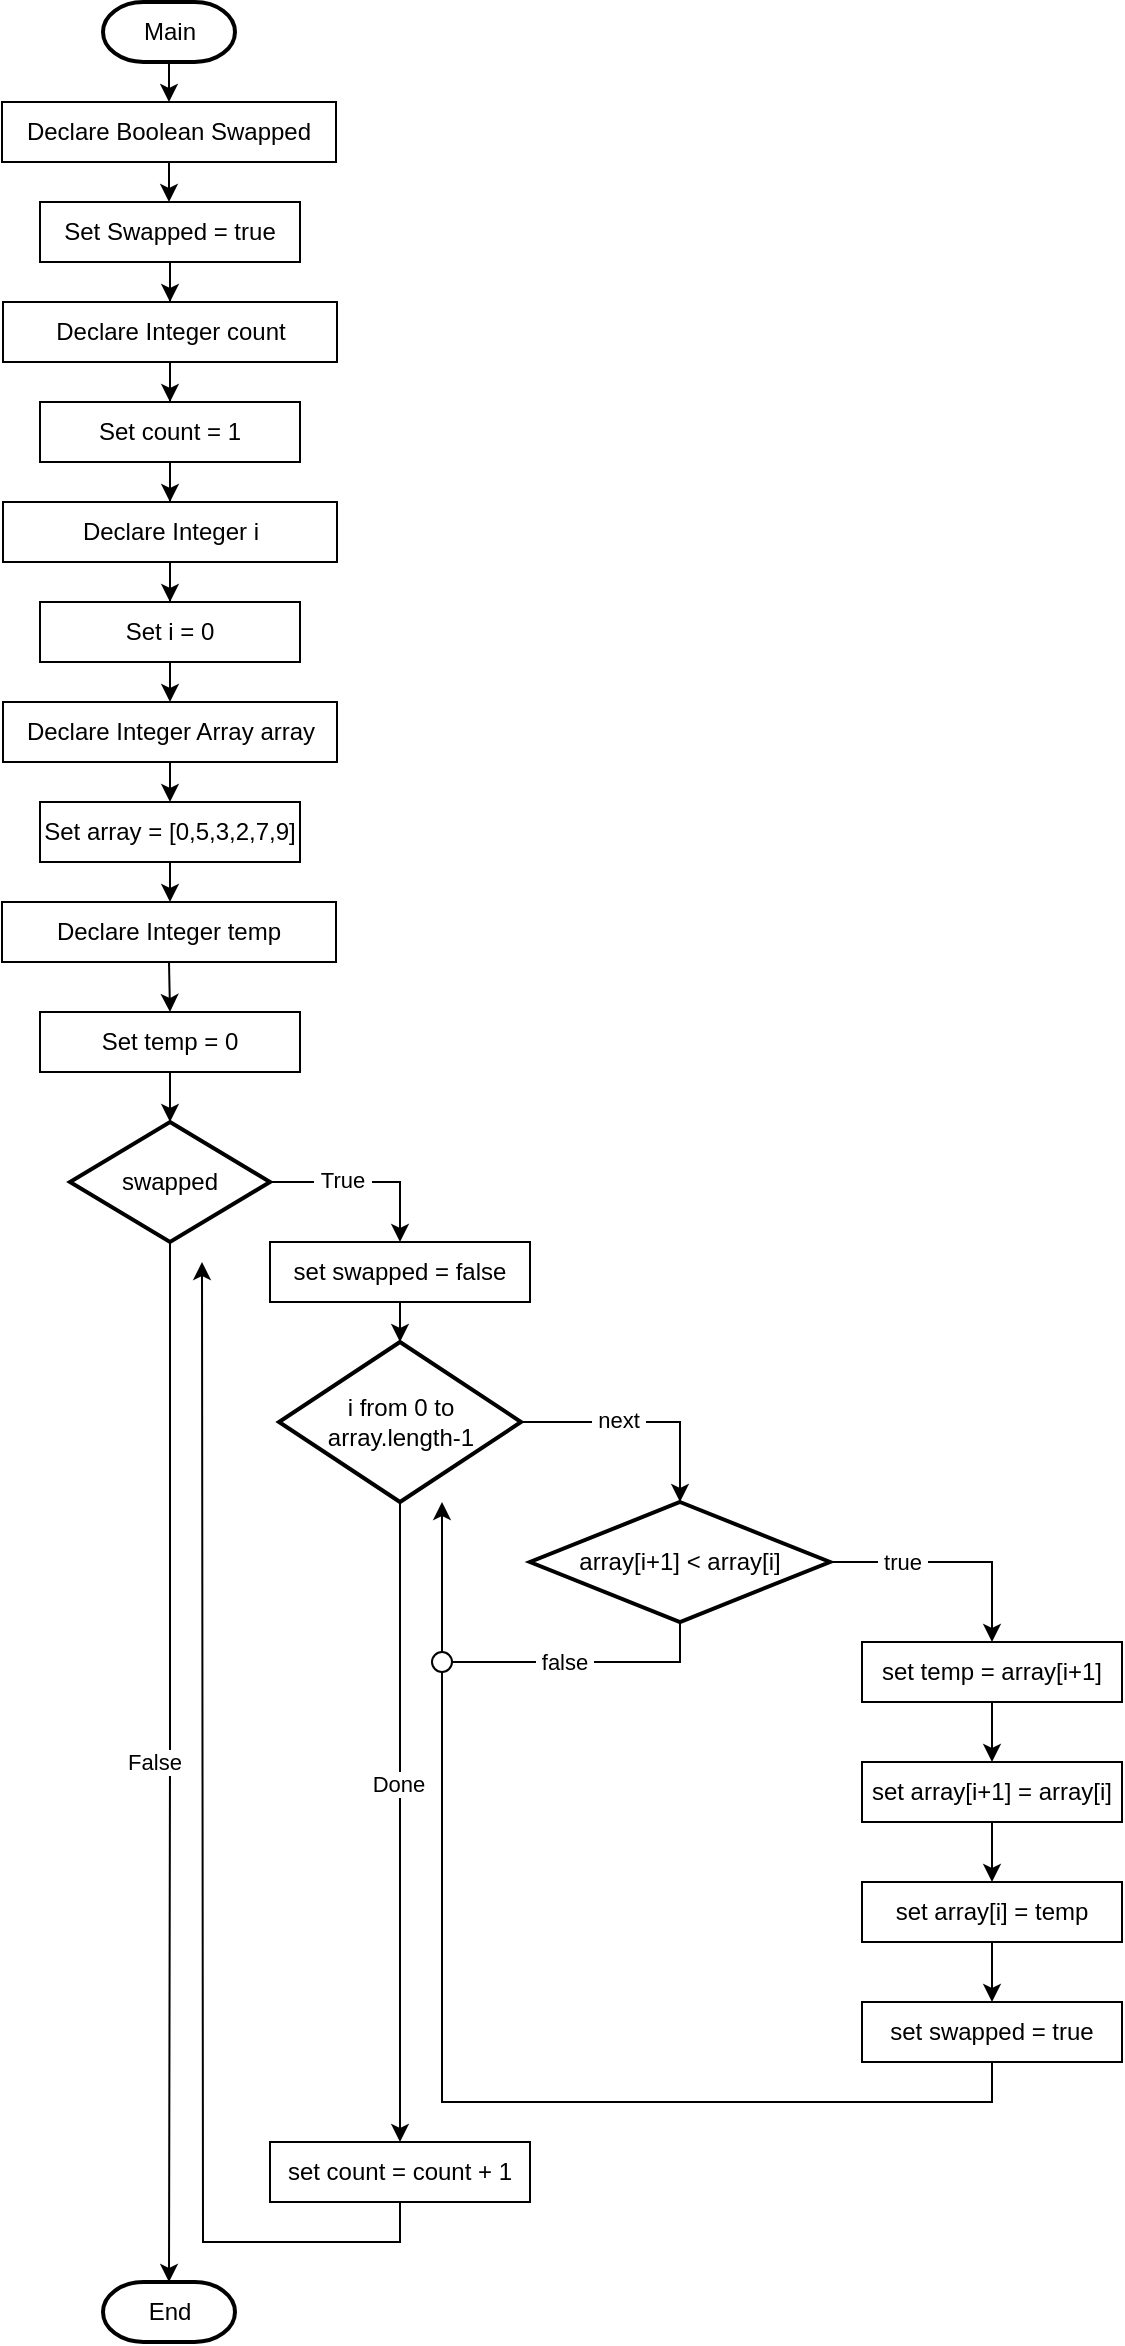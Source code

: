 <mxfile version="16.5.6" type="device" pages="2"><diagram id="C5RBs43oDa-KdzZeNtuy" name="Page-1"><mxGraphModel dx="716" dy="377" grid="1" gridSize="10" guides="1" tooltips="1" connect="1" arrows="1" fold="1" page="1" pageScale="1" pageWidth="1169" pageHeight="1654" math="0" shadow="0"><root><mxCell id="WIyWlLk6GJQsqaUBKTNV-0"/><mxCell id="WIyWlLk6GJQsqaUBKTNV-1" parent="WIyWlLk6GJQsqaUBKTNV-0"/><mxCell id="YByO2JAX8Q2tn40qFTJc-0" value="Main" style="strokeWidth=2;html=1;shape=mxgraph.flowchart.terminator;whiteSpace=wrap;" vertex="1" parent="WIyWlLk6GJQsqaUBKTNV-1"><mxGeometry x="355.5" y="242" width="66" height="30" as="geometry"/></mxCell><mxCell id="YByO2JAX8Q2tn40qFTJc-5" value="" style="edgeStyle=orthogonalEdgeStyle;rounded=0;orthogonalLoop=1;jettySize=auto;html=1;" edge="1" parent="WIyWlLk6GJQsqaUBKTNV-1" source="YByO2JAX8Q2tn40qFTJc-1" target="YByO2JAX8Q2tn40qFTJc-3"><mxGeometry relative="1" as="geometry"/></mxCell><mxCell id="YByO2JAX8Q2tn40qFTJc-1" value="Declare Boolean Swapped" style="rounded=0;whiteSpace=wrap;html=1;" vertex="1" parent="WIyWlLk6GJQsqaUBKTNV-1"><mxGeometry x="305" y="292" width="167" height="30" as="geometry"/></mxCell><mxCell id="YByO2JAX8Q2tn40qFTJc-2" value="" style="endArrow=classic;html=1;rounded=0;exitX=0.5;exitY=1;exitDx=0;exitDy=0;exitPerimeter=0;entryX=0.5;entryY=0;entryDx=0;entryDy=0;" edge="1" parent="WIyWlLk6GJQsqaUBKTNV-1" source="YByO2JAX8Q2tn40qFTJc-0" target="YByO2JAX8Q2tn40qFTJc-1"><mxGeometry width="50" height="50" relative="1" as="geometry"><mxPoint x="515.5" y="512" as="sourcePoint"/><mxPoint x="565.5" y="462" as="targetPoint"/></mxGeometry></mxCell><mxCell id="YByO2JAX8Q2tn40qFTJc-8" value="" style="edgeStyle=orthogonalEdgeStyle;rounded=0;orthogonalLoop=1;jettySize=auto;html=1;" edge="1" parent="WIyWlLk6GJQsqaUBKTNV-1" source="YByO2JAX8Q2tn40qFTJc-3" target="YByO2JAX8Q2tn40qFTJc-6"><mxGeometry relative="1" as="geometry"/></mxCell><mxCell id="YByO2JAX8Q2tn40qFTJc-3" value="Set Swapped = true" style="rounded=0;whiteSpace=wrap;html=1;" vertex="1" parent="WIyWlLk6GJQsqaUBKTNV-1"><mxGeometry x="324" y="342" width="130" height="30" as="geometry"/></mxCell><mxCell id="YByO2JAX8Q2tn40qFTJc-10" value="" style="edgeStyle=orthogonalEdgeStyle;rounded=0;orthogonalLoop=1;jettySize=auto;html=1;" edge="1" parent="WIyWlLk6GJQsqaUBKTNV-1" source="YByO2JAX8Q2tn40qFTJc-6" target="YByO2JAX8Q2tn40qFTJc-9"><mxGeometry relative="1" as="geometry"/></mxCell><mxCell id="YByO2JAX8Q2tn40qFTJc-6" value="Declare Integer count" style="rounded=0;whiteSpace=wrap;html=1;" vertex="1" parent="WIyWlLk6GJQsqaUBKTNV-1"><mxGeometry x="305.5" y="392" width="167" height="30" as="geometry"/></mxCell><mxCell id="YByO2JAX8Q2tn40qFTJc-17" style="edgeStyle=orthogonalEdgeStyle;rounded=0;orthogonalLoop=1;jettySize=auto;html=1;" edge="1" parent="WIyWlLk6GJQsqaUBKTNV-1" source="YByO2JAX8Q2tn40qFTJc-9" target="YByO2JAX8Q2tn40qFTJc-13"><mxGeometry relative="1" as="geometry"/></mxCell><mxCell id="YByO2JAX8Q2tn40qFTJc-9" value="Set count = 1" style="rounded=0;whiteSpace=wrap;html=1;" vertex="1" parent="WIyWlLk6GJQsqaUBKTNV-1"><mxGeometry x="324" y="442" width="130" height="30" as="geometry"/></mxCell><mxCell id="YByO2JAX8Q2tn40qFTJc-12" value="" style="edgeStyle=orthogonalEdgeStyle;rounded=0;orthogonalLoop=1;jettySize=auto;html=1;" edge="1" parent="WIyWlLk6GJQsqaUBKTNV-1" source="YByO2JAX8Q2tn40qFTJc-13" target="YByO2JAX8Q2tn40qFTJc-14"><mxGeometry relative="1" as="geometry"/></mxCell><mxCell id="YByO2JAX8Q2tn40qFTJc-13" value="Declare Integer i" style="rounded=0;whiteSpace=wrap;html=1;" vertex="1" parent="WIyWlLk6GJQsqaUBKTNV-1"><mxGeometry x="305.5" y="492" width="167" height="30" as="geometry"/></mxCell><mxCell id="YByO2JAX8Q2tn40qFTJc-19" style="edgeStyle=orthogonalEdgeStyle;rounded=0;orthogonalLoop=1;jettySize=auto;html=1;exitX=0.5;exitY=1;exitDx=0;exitDy=0;entryX=0.5;entryY=0;entryDx=0;entryDy=0;" edge="1" parent="WIyWlLk6GJQsqaUBKTNV-1" source="YByO2JAX8Q2tn40qFTJc-14" target="YByO2JAX8Q2tn40qFTJc-18"><mxGeometry relative="1" as="geometry"/></mxCell><mxCell id="YByO2JAX8Q2tn40qFTJc-14" value="Set i = 0" style="rounded=0;whiteSpace=wrap;html=1;" vertex="1" parent="WIyWlLk6GJQsqaUBKTNV-1"><mxGeometry x="324" y="542" width="130" height="30" as="geometry"/></mxCell><mxCell id="YByO2JAX8Q2tn40qFTJc-21" style="edgeStyle=orthogonalEdgeStyle;rounded=0;orthogonalLoop=1;jettySize=auto;html=1;exitX=0.5;exitY=1;exitDx=0;exitDy=0;entryX=0.5;entryY=0;entryDx=0;entryDy=0;" edge="1" parent="WIyWlLk6GJQsqaUBKTNV-1" source="YByO2JAX8Q2tn40qFTJc-18" target="YByO2JAX8Q2tn40qFTJc-20"><mxGeometry relative="1" as="geometry"/></mxCell><mxCell id="YByO2JAX8Q2tn40qFTJc-18" value="Declare Integer Array array" style="rounded=0;whiteSpace=wrap;html=1;" vertex="1" parent="WIyWlLk6GJQsqaUBKTNV-1"><mxGeometry x="305.5" y="592" width="167" height="30" as="geometry"/></mxCell><mxCell id="YByO2JAX8Q2tn40qFTJc-23" style="edgeStyle=orthogonalEdgeStyle;rounded=0;orthogonalLoop=1;jettySize=auto;html=1;exitX=0.5;exitY=1;exitDx=0;exitDy=0;" edge="1" parent="WIyWlLk6GJQsqaUBKTNV-1" source="YByO2JAX8Q2tn40qFTJc-20" target="YByO2JAX8Q2tn40qFTJc-22"><mxGeometry relative="1" as="geometry"/></mxCell><mxCell id="YByO2JAX8Q2tn40qFTJc-20" value="Set array = [0,5,3,2,7,9]" style="rounded=0;whiteSpace=wrap;html=1;" vertex="1" parent="WIyWlLk6GJQsqaUBKTNV-1"><mxGeometry x="324" y="642" width="130" height="30" as="geometry"/></mxCell><mxCell id="YByO2JAX8Q2tn40qFTJc-25" style="edgeStyle=orthogonalEdgeStyle;rounded=0;orthogonalLoop=1;jettySize=auto;html=1;exitX=0.5;exitY=1;exitDx=0;exitDy=0;entryX=0.5;entryY=0;entryDx=0;entryDy=0;" edge="1" parent="WIyWlLk6GJQsqaUBKTNV-1" source="YByO2JAX8Q2tn40qFTJc-22" target="YByO2JAX8Q2tn40qFTJc-24"><mxGeometry relative="1" as="geometry"/></mxCell><mxCell id="YByO2JAX8Q2tn40qFTJc-22" value="Declare Integer temp" style="rounded=0;whiteSpace=wrap;html=1;" vertex="1" parent="WIyWlLk6GJQsqaUBKTNV-1"><mxGeometry x="305" y="692" width="167" height="30" as="geometry"/></mxCell><mxCell id="YByO2JAX8Q2tn40qFTJc-27" style="edgeStyle=orthogonalEdgeStyle;rounded=0;orthogonalLoop=1;jettySize=auto;html=1;exitX=0.5;exitY=1;exitDx=0;exitDy=0;entryX=0.5;entryY=0;entryDx=0;entryDy=0;entryPerimeter=0;" edge="1" parent="WIyWlLk6GJQsqaUBKTNV-1" source="YByO2JAX8Q2tn40qFTJc-24" target="YByO2JAX8Q2tn40qFTJc-26"><mxGeometry relative="1" as="geometry"/></mxCell><mxCell id="YByO2JAX8Q2tn40qFTJc-24" value="Set temp = 0" style="rounded=0;whiteSpace=wrap;html=1;" vertex="1" parent="WIyWlLk6GJQsqaUBKTNV-1"><mxGeometry x="324" y="747" width="130" height="30" as="geometry"/></mxCell><mxCell id="YByO2JAX8Q2tn40qFTJc-30" style="edgeStyle=orthogonalEdgeStyle;rounded=0;orthogonalLoop=1;jettySize=auto;html=1;exitX=1;exitY=0.5;exitDx=0;exitDy=0;exitPerimeter=0;" edge="1" parent="WIyWlLk6GJQsqaUBKTNV-1" source="YByO2JAX8Q2tn40qFTJc-26" target="YByO2JAX8Q2tn40qFTJc-29"><mxGeometry relative="1" as="geometry"/></mxCell><mxCell id="YByO2JAX8Q2tn40qFTJc-31" value="&amp;nbsp;True&amp;nbsp;" style="edgeLabel;html=1;align=center;verticalAlign=middle;resizable=0;points=[];" vertex="1" connectable="0" parent="YByO2JAX8Q2tn40qFTJc-30"><mxGeometry x="-0.238" y="1" relative="1" as="geometry"><mxPoint as="offset"/></mxGeometry></mxCell><mxCell id="YByO2JAX8Q2tn40qFTJc-64" style="edgeStyle=orthogonalEdgeStyle;rounded=0;orthogonalLoop=1;jettySize=auto;html=1;exitX=0.5;exitY=1;exitDx=0;exitDy=0;exitPerimeter=0;entryX=0.5;entryY=0;entryDx=0;entryDy=0;entryPerimeter=0;endArrow=classic;endFill=1;" edge="1" parent="WIyWlLk6GJQsqaUBKTNV-1" source="YByO2JAX8Q2tn40qFTJc-26" target="YByO2JAX8Q2tn40qFTJc-63"><mxGeometry relative="1" as="geometry"/></mxCell><mxCell id="YByO2JAX8Q2tn40qFTJc-65" value="False" style="edgeLabel;html=1;align=center;verticalAlign=middle;resizable=0;points=[];" vertex="1" connectable="0" parent="YByO2JAX8Q2tn40qFTJc-64"><mxGeometry x="-0.052" relative="1" as="geometry"><mxPoint x="-8" y="13" as="offset"/></mxGeometry></mxCell><mxCell id="YByO2JAX8Q2tn40qFTJc-26" value="swapped" style="strokeWidth=2;html=1;shape=mxgraph.flowchart.decision;whiteSpace=wrap;" vertex="1" parent="WIyWlLk6GJQsqaUBKTNV-1"><mxGeometry x="339" y="802" width="100" height="60" as="geometry"/></mxCell><mxCell id="YByO2JAX8Q2tn40qFTJc-35" style="edgeStyle=orthogonalEdgeStyle;rounded=0;orthogonalLoop=1;jettySize=auto;html=1;exitX=0.5;exitY=1;exitDx=0;exitDy=0;entryX=0.5;entryY=0;entryDx=0;entryDy=0;entryPerimeter=0;" edge="1" parent="WIyWlLk6GJQsqaUBKTNV-1" source="YByO2JAX8Q2tn40qFTJc-29" target="YByO2JAX8Q2tn40qFTJc-34"><mxGeometry relative="1" as="geometry"/></mxCell><mxCell id="YByO2JAX8Q2tn40qFTJc-29" value="set swapped = false" style="rounded=0;whiteSpace=wrap;html=1;" vertex="1" parent="WIyWlLk6GJQsqaUBKTNV-1"><mxGeometry x="439" y="862" width="130" height="30" as="geometry"/></mxCell><mxCell id="YByO2JAX8Q2tn40qFTJc-37" style="edgeStyle=orthogonalEdgeStyle;rounded=0;orthogonalLoop=1;jettySize=auto;html=1;exitX=1;exitY=0.5;exitDx=0;exitDy=0;exitPerimeter=0;entryX=0.5;entryY=0;entryDx=0;entryDy=0;entryPerimeter=0;" edge="1" parent="WIyWlLk6GJQsqaUBKTNV-1" source="YByO2JAX8Q2tn40qFTJc-34" target="YByO2JAX8Q2tn40qFTJc-36"><mxGeometry relative="1" as="geometry"/></mxCell><mxCell id="YByO2JAX8Q2tn40qFTJc-40" value="&amp;nbsp;next&amp;nbsp;" style="edgeLabel;html=1;align=center;verticalAlign=middle;resizable=0;points=[];" vertex="1" connectable="0" parent="YByO2JAX8Q2tn40qFTJc-37"><mxGeometry x="-0.2" y="1" relative="1" as="geometry"><mxPoint as="offset"/></mxGeometry></mxCell><mxCell id="YByO2JAX8Q2tn40qFTJc-60" style="edgeStyle=orthogonalEdgeStyle;rounded=0;orthogonalLoop=1;jettySize=auto;html=1;exitX=0.5;exitY=1;exitDx=0;exitDy=0;exitPerimeter=0;entryX=0.5;entryY=0;entryDx=0;entryDy=0;endArrow=classic;endFill=1;" edge="1" parent="WIyWlLk6GJQsqaUBKTNV-1" source="YByO2JAX8Q2tn40qFTJc-34" target="YByO2JAX8Q2tn40qFTJc-58"><mxGeometry relative="1" as="geometry"/></mxCell><mxCell id="YByO2JAX8Q2tn40qFTJc-62" value="&amp;nbsp;Done&amp;nbsp;" style="edgeLabel;html=1;align=center;verticalAlign=middle;resizable=0;points=[];" vertex="1" connectable="0" parent="YByO2JAX8Q2tn40qFTJc-60"><mxGeometry x="-0.118" y="-1" relative="1" as="geometry"><mxPoint as="offset"/></mxGeometry></mxCell><mxCell id="YByO2JAX8Q2tn40qFTJc-34" value="i from 0 to array.length-1" style="strokeWidth=2;html=1;shape=mxgraph.flowchart.decision;whiteSpace=wrap;" vertex="1" parent="WIyWlLk6GJQsqaUBKTNV-1"><mxGeometry x="443.5" y="912" width="121" height="80" as="geometry"/></mxCell><mxCell id="YByO2JAX8Q2tn40qFTJc-42" style="edgeStyle=orthogonalEdgeStyle;rounded=0;orthogonalLoop=1;jettySize=auto;html=1;exitX=0.5;exitY=1;exitDx=0;exitDy=0;exitPerimeter=0;" edge="1" parent="WIyWlLk6GJQsqaUBKTNV-1" source="YByO2JAX8Q2tn40qFTJc-36"><mxGeometry relative="1" as="geometry"><mxPoint x="525" y="992" as="targetPoint"/><Array as="points"><mxPoint x="644" y="1072"/><mxPoint x="525" y="1072"/><mxPoint x="525" y="1002"/></Array></mxGeometry></mxCell><mxCell id="YByO2JAX8Q2tn40qFTJc-53" value="&amp;nbsp;false&amp;nbsp;" style="edgeLabel;html=1;align=center;verticalAlign=middle;resizable=0;points=[];" vertex="1" connectable="0" parent="YByO2JAX8Q2tn40qFTJc-42"><mxGeometry x="-0.409" relative="1" as="geometry"><mxPoint x="-14" as="offset"/></mxGeometry></mxCell><mxCell id="YByO2JAX8Q2tn40qFTJc-44" style="edgeStyle=orthogonalEdgeStyle;rounded=0;orthogonalLoop=1;jettySize=auto;html=1;exitX=1;exitY=0.5;exitDx=0;exitDy=0;exitPerimeter=0;entryX=0.5;entryY=0;entryDx=0;entryDy=0;" edge="1" parent="WIyWlLk6GJQsqaUBKTNV-1" source="YByO2JAX8Q2tn40qFTJc-36" target="YByO2JAX8Q2tn40qFTJc-43"><mxGeometry relative="1" as="geometry"/></mxCell><mxCell id="YByO2JAX8Q2tn40qFTJc-45" value="&amp;nbsp;true&amp;nbsp;" style="edgeLabel;html=1;align=center;verticalAlign=middle;resizable=0;points=[];" vertex="1" connectable="0" parent="YByO2JAX8Q2tn40qFTJc-44"><mxGeometry x="-0.031" y="3" relative="1" as="geometry"><mxPoint x="-23" y="3" as="offset"/></mxGeometry></mxCell><mxCell id="YByO2JAX8Q2tn40qFTJc-36" value="array[i+1] &amp;lt; array[i]" style="strokeWidth=2;html=1;shape=mxgraph.flowchart.decision;whiteSpace=wrap;" vertex="1" parent="WIyWlLk6GJQsqaUBKTNV-1"><mxGeometry x="569" y="992" width="150" height="60" as="geometry"/></mxCell><mxCell id="YByO2JAX8Q2tn40qFTJc-48" style="edgeStyle=orthogonalEdgeStyle;rounded=0;orthogonalLoop=1;jettySize=auto;html=1;exitX=0.5;exitY=1;exitDx=0;exitDy=0;entryX=0.5;entryY=0;entryDx=0;entryDy=0;" edge="1" parent="WIyWlLk6GJQsqaUBKTNV-1" source="YByO2JAX8Q2tn40qFTJc-43" target="YByO2JAX8Q2tn40qFTJc-47"><mxGeometry relative="1" as="geometry"/></mxCell><mxCell id="YByO2JAX8Q2tn40qFTJc-43" value="set temp = array[i+1]" style="rounded=0;whiteSpace=wrap;html=1;" vertex="1" parent="WIyWlLk6GJQsqaUBKTNV-1"><mxGeometry x="735" y="1062" width="130" height="30" as="geometry"/></mxCell><mxCell id="YByO2JAX8Q2tn40qFTJc-50" style="edgeStyle=orthogonalEdgeStyle;rounded=0;orthogonalLoop=1;jettySize=auto;html=1;exitX=0.5;exitY=1;exitDx=0;exitDy=0;entryX=0.5;entryY=0;entryDx=0;entryDy=0;" edge="1" parent="WIyWlLk6GJQsqaUBKTNV-1" source="YByO2JAX8Q2tn40qFTJc-47" target="YByO2JAX8Q2tn40qFTJc-49"><mxGeometry relative="1" as="geometry"/></mxCell><mxCell id="YByO2JAX8Q2tn40qFTJc-47" value="set array[i+1] = array[i]" style="rounded=0;whiteSpace=wrap;html=1;" vertex="1" parent="WIyWlLk6GJQsqaUBKTNV-1"><mxGeometry x="735" y="1122" width="130" height="30" as="geometry"/></mxCell><mxCell id="YByO2JAX8Q2tn40qFTJc-52" style="edgeStyle=orthogonalEdgeStyle;rounded=0;orthogonalLoop=1;jettySize=auto;html=1;exitX=0.5;exitY=1;exitDx=0;exitDy=0;entryX=0.5;entryY=0;entryDx=0;entryDy=0;" edge="1" parent="WIyWlLk6GJQsqaUBKTNV-1" source="YByO2JAX8Q2tn40qFTJc-49" target="YByO2JAX8Q2tn40qFTJc-51"><mxGeometry relative="1" as="geometry"/></mxCell><mxCell id="YByO2JAX8Q2tn40qFTJc-49" value="set array[i] = temp" style="rounded=0;whiteSpace=wrap;html=1;" vertex="1" parent="WIyWlLk6GJQsqaUBKTNV-1"><mxGeometry x="735" y="1182" width="130" height="30" as="geometry"/></mxCell><mxCell id="YByO2JAX8Q2tn40qFTJc-54" style="edgeStyle=orthogonalEdgeStyle;rounded=0;orthogonalLoop=1;jettySize=auto;html=1;exitX=0.5;exitY=1;exitDx=0;exitDy=0;endArrow=none;endFill=0;startArrow=none;" edge="1" parent="WIyWlLk6GJQsqaUBKTNV-1" source="YByO2JAX8Q2tn40qFTJc-55"><mxGeometry relative="1" as="geometry"><mxPoint x="525" y="1072.0" as="targetPoint"/></mxGeometry></mxCell><mxCell id="YByO2JAX8Q2tn40qFTJc-51" value="set swapped = true" style="rounded=0;whiteSpace=wrap;html=1;" vertex="1" parent="WIyWlLk6GJQsqaUBKTNV-1"><mxGeometry x="735" y="1242" width="130" height="30" as="geometry"/></mxCell><mxCell id="YByO2JAX8Q2tn40qFTJc-55" value="" style="ellipse;whiteSpace=wrap;html=1;aspect=fixed;" vertex="1" parent="WIyWlLk6GJQsqaUBKTNV-1"><mxGeometry x="520" y="1067" width="10" height="10" as="geometry"/></mxCell><mxCell id="YByO2JAX8Q2tn40qFTJc-56" value="" style="edgeStyle=orthogonalEdgeStyle;rounded=0;orthogonalLoop=1;jettySize=auto;html=1;exitX=0.5;exitY=1;exitDx=0;exitDy=0;endArrow=none;endFill=0;" edge="1" parent="WIyWlLk6GJQsqaUBKTNV-1" source="YByO2JAX8Q2tn40qFTJc-51" target="YByO2JAX8Q2tn40qFTJc-55"><mxGeometry relative="1" as="geometry"><mxPoint x="525" y="1072.0" as="targetPoint"/><mxPoint x="800" y="1272.0" as="sourcePoint"/></mxGeometry></mxCell><mxCell id="YByO2JAX8Q2tn40qFTJc-61" style="edgeStyle=orthogonalEdgeStyle;rounded=0;orthogonalLoop=1;jettySize=auto;html=1;exitX=0.5;exitY=1;exitDx=0;exitDy=0;endArrow=classic;endFill=1;" edge="1" parent="WIyWlLk6GJQsqaUBKTNV-1" source="YByO2JAX8Q2tn40qFTJc-58"><mxGeometry relative="1" as="geometry"><mxPoint x="405" y="872.0" as="targetPoint"/></mxGeometry></mxCell><mxCell id="YByO2JAX8Q2tn40qFTJc-58" value="set count = count + 1" style="rounded=0;whiteSpace=wrap;html=1;" vertex="1" parent="WIyWlLk6GJQsqaUBKTNV-1"><mxGeometry x="439" y="1312" width="130" height="30" as="geometry"/></mxCell><mxCell id="YByO2JAX8Q2tn40qFTJc-63" value="End" style="strokeWidth=2;html=1;shape=mxgraph.flowchart.terminator;whiteSpace=wrap;" vertex="1" parent="WIyWlLk6GJQsqaUBKTNV-1"><mxGeometry x="355.5" y="1382" width="66" height="30" as="geometry"/></mxCell></root></mxGraphModel></diagram><diagram id="ZAGfC4TRMMDrx2ZRhMV0" name="Page-2"><mxGraphModel dx="4152" dy="2188" grid="1" gridSize="10" guides="1" tooltips="1" connect="1" arrows="1" fold="1" page="1" pageScale="1" pageWidth="1169" pageHeight="1654" math="0" shadow="0"><root><mxCell id="mWwvnM3JTgMxH3if_-Ta-0"/><mxCell id="mWwvnM3JTgMxH3if_-Ta-1" parent="mWwvnM3JTgMxH3if_-Ta-0"/><mxCell id="2gdiCgqmHgJ3moUWSol5-0" value="Main" style="strokeWidth=2;html=1;shape=mxgraph.flowchart.terminator;whiteSpace=wrap;" vertex="1" parent="mWwvnM3JTgMxH3if_-Ta-1"><mxGeometry x="392.5" y="198" width="66" height="30" as="geometry"/></mxCell><mxCell id="2gdiCgqmHgJ3moUWSol5-1" value="" style="edgeStyle=orthogonalEdgeStyle;rounded=0;orthogonalLoop=1;jettySize=auto;html=1;" edge="1" parent="mWwvnM3JTgMxH3if_-Ta-1" source="2gdiCgqmHgJ3moUWSol5-2" target="2gdiCgqmHgJ3moUWSol5-5"><mxGeometry relative="1" as="geometry"/></mxCell><mxCell id="2gdiCgqmHgJ3moUWSol5-2" value="Declare Integer i" style="rounded=0;whiteSpace=wrap;html=1;" vertex="1" parent="mWwvnM3JTgMxH3if_-Ta-1"><mxGeometry x="368.5" y="248" width="115" height="30" as="geometry"/></mxCell><mxCell id="2gdiCgqmHgJ3moUWSol5-3" value="" style="endArrow=classic;html=1;rounded=0;exitX=0.5;exitY=1;exitDx=0;exitDy=0;exitPerimeter=0;entryX=0.5;entryY=0;entryDx=0;entryDy=0;" edge="1" parent="mWwvnM3JTgMxH3if_-Ta-1" source="2gdiCgqmHgJ3moUWSol5-0" target="2gdiCgqmHgJ3moUWSol5-2"><mxGeometry width="50" height="50" relative="1" as="geometry"><mxPoint x="552.5" y="468" as="sourcePoint"/><mxPoint x="602.5" y="418" as="targetPoint"/></mxGeometry></mxCell><mxCell id="2gdiCgqmHgJ3moUWSol5-4" value="" style="edgeStyle=orthogonalEdgeStyle;rounded=0;orthogonalLoop=1;jettySize=auto;html=1;" edge="1" parent="mWwvnM3JTgMxH3if_-Ta-1" source="2gdiCgqmHgJ3moUWSol5-5" target="2gdiCgqmHgJ3moUWSol5-7"><mxGeometry relative="1" as="geometry"/></mxCell><mxCell id="2gdiCgqmHgJ3moUWSol5-5" value="Set i =0" style="rounded=0;whiteSpace=wrap;html=1;" vertex="1" parent="mWwvnM3JTgMxH3if_-Ta-1"><mxGeometry x="393" y="298" width="66" height="30" as="geometry"/></mxCell><mxCell id="2gdiCgqmHgJ3moUWSol5-6" value="" style="edgeStyle=orthogonalEdgeStyle;rounded=0;orthogonalLoop=1;jettySize=auto;html=1;" edge="1" parent="mWwvnM3JTgMxH3if_-Ta-1" source="2gdiCgqmHgJ3moUWSol5-7" target="2gdiCgqmHgJ3moUWSol5-9"><mxGeometry relative="1" as="geometry"/></mxCell><mxCell id="2gdiCgqmHgJ3moUWSol5-7" value="Declare Integer j" style="rounded=0;whiteSpace=wrap;html=1;" vertex="1" parent="mWwvnM3JTgMxH3if_-Ta-1"><mxGeometry x="368.25" y="348" width="114.5" height="30" as="geometry"/></mxCell><mxCell id="2gdiCgqmHgJ3moUWSol5-8" style="edgeStyle=orthogonalEdgeStyle;rounded=0;orthogonalLoop=1;jettySize=auto;html=1;" edge="1" parent="mWwvnM3JTgMxH3if_-Ta-1" source="2gdiCgqmHgJ3moUWSol5-9" target="2gdiCgqmHgJ3moUWSol5-11"><mxGeometry relative="1" as="geometry"/></mxCell><mxCell id="2gdiCgqmHgJ3moUWSol5-9" value="Set j = 0" style="rounded=0;whiteSpace=wrap;html=1;" vertex="1" parent="mWwvnM3JTgMxH3if_-Ta-1"><mxGeometry x="393" y="398" width="66" height="30" as="geometry"/></mxCell><mxCell id="2gdiCgqmHgJ3moUWSol5-10" value="" style="edgeStyle=orthogonalEdgeStyle;rounded=0;orthogonalLoop=1;jettySize=auto;html=1;" edge="1" parent="mWwvnM3JTgMxH3if_-Ta-1" source="2gdiCgqmHgJ3moUWSol5-11" target="2gdiCgqmHgJ3moUWSol5-13"><mxGeometry relative="1" as="geometry"/></mxCell><mxCell id="2gdiCgqmHgJ3moUWSol5-11" value="Declare Integer min" style="rounded=0;whiteSpace=wrap;html=1;" vertex="1" parent="mWwvnM3JTgMxH3if_-Ta-1"><mxGeometry x="363.25" y="448" width="124.5" height="30" as="geometry"/></mxCell><mxCell id="2gdiCgqmHgJ3moUWSol5-12" style="edgeStyle=orthogonalEdgeStyle;rounded=0;orthogonalLoop=1;jettySize=auto;html=1;exitX=0.5;exitY=1;exitDx=0;exitDy=0;entryX=0.5;entryY=0;entryDx=0;entryDy=0;" edge="1" parent="mWwvnM3JTgMxH3if_-Ta-1" source="2gdiCgqmHgJ3moUWSol5-13" target="2gdiCgqmHgJ3moUWSol5-15"><mxGeometry relative="1" as="geometry"/></mxCell><mxCell id="2gdiCgqmHgJ3moUWSol5-13" value="Set min = 0" style="rounded=0;whiteSpace=wrap;html=1;" vertex="1" parent="mWwvnM3JTgMxH3if_-Ta-1"><mxGeometry x="361" y="498" width="130" height="30" as="geometry"/></mxCell><mxCell id="2gdiCgqmHgJ3moUWSol5-14" style="edgeStyle=orthogonalEdgeStyle;rounded=0;orthogonalLoop=1;jettySize=auto;html=1;exitX=0.5;exitY=1;exitDx=0;exitDy=0;entryX=0.5;entryY=0;entryDx=0;entryDy=0;" edge="1" parent="mWwvnM3JTgMxH3if_-Ta-1" source="2gdiCgqmHgJ3moUWSol5-15" target="2gdiCgqmHgJ3moUWSol5-17"><mxGeometry relative="1" as="geometry"/></mxCell><mxCell id="2gdiCgqmHgJ3moUWSol5-15" value="Declare Integer Array array" style="rounded=0;whiteSpace=wrap;html=1;" vertex="1" parent="mWwvnM3JTgMxH3if_-Ta-1"><mxGeometry x="342.5" y="548" width="167" height="30" as="geometry"/></mxCell><mxCell id="2gdiCgqmHgJ3moUWSol5-16" style="edgeStyle=orthogonalEdgeStyle;rounded=0;orthogonalLoop=1;jettySize=auto;html=1;exitX=0.5;exitY=1;exitDx=0;exitDy=0;" edge="1" parent="mWwvnM3JTgMxH3if_-Ta-1" source="2gdiCgqmHgJ3moUWSol5-17" target="2gdiCgqmHgJ3moUWSol5-19"><mxGeometry relative="1" as="geometry"/></mxCell><mxCell id="2gdiCgqmHgJ3moUWSol5-17" value="Set array = [0,5,3,2,7,9]" style="rounded=0;whiteSpace=wrap;html=1;" vertex="1" parent="mWwvnM3JTgMxH3if_-Ta-1"><mxGeometry x="361" y="598" width="130" height="30" as="geometry"/></mxCell><mxCell id="2gdiCgqmHgJ3moUWSol5-18" style="edgeStyle=orthogonalEdgeStyle;rounded=0;orthogonalLoop=1;jettySize=auto;html=1;exitX=0.5;exitY=1;exitDx=0;exitDy=0;entryX=0.5;entryY=0;entryDx=0;entryDy=0;" edge="1" parent="mWwvnM3JTgMxH3if_-Ta-1" source="2gdiCgqmHgJ3moUWSol5-19" target="2gdiCgqmHgJ3moUWSol5-20"><mxGeometry relative="1" as="geometry"/></mxCell><mxCell id="2gdiCgqmHgJ3moUWSol5-19" value="Declare Integer temp" style="rounded=0;whiteSpace=wrap;html=1;" vertex="1" parent="mWwvnM3JTgMxH3if_-Ta-1"><mxGeometry x="342" y="648" width="167" height="30" as="geometry"/></mxCell><mxCell id="NBpZTbqUFynsMqBwg81L-2" style="edgeStyle=orthogonalEdgeStyle;rounded=0;orthogonalLoop=1;jettySize=auto;html=1;exitX=0.5;exitY=1;exitDx=0;exitDy=0;entryX=0.5;entryY=0;entryDx=0;entryDy=0;entryPerimeter=0;endArrow=classic;endFill=1;" edge="1" parent="mWwvnM3JTgMxH3if_-Ta-1" source="2gdiCgqmHgJ3moUWSol5-20" target="NBpZTbqUFynsMqBwg81L-0"><mxGeometry relative="1" as="geometry"/></mxCell><mxCell id="2gdiCgqmHgJ3moUWSol5-20" value="Set temp = 0" style="rounded=0;whiteSpace=wrap;html=1;" vertex="1" parent="mWwvnM3JTgMxH3if_-Ta-1"><mxGeometry x="361" y="703" width="130" height="30" as="geometry"/></mxCell><mxCell id="NBpZTbqUFynsMqBwg81L-4" style="edgeStyle=orthogonalEdgeStyle;rounded=0;orthogonalLoop=1;jettySize=auto;html=1;exitX=1;exitY=0.5;exitDx=0;exitDy=0;exitPerimeter=0;endArrow=classic;endFill=1;" edge="1" parent="mWwvnM3JTgMxH3if_-Ta-1" source="NBpZTbqUFynsMqBwg81L-0" target="NBpZTbqUFynsMqBwg81L-3"><mxGeometry relative="1" as="geometry"/></mxCell><mxCell id="NBpZTbqUFynsMqBwg81L-6" value="&amp;nbsp;next&amp;nbsp;" style="edgeLabel;html=1;align=center;verticalAlign=middle;resizable=0;points=[];" vertex="1" connectable="0" parent="NBpZTbqUFynsMqBwg81L-4"><mxGeometry x="-0.617" relative="1" as="geometry"><mxPoint x="16" as="offset"/></mxGeometry></mxCell><mxCell id="bJfUUE0Yn-YqMqe9Z6tk-1" style="edgeStyle=orthogonalEdgeStyle;rounded=0;orthogonalLoop=1;jettySize=auto;html=1;exitX=0.5;exitY=1;exitDx=0;exitDy=0;exitPerimeter=0;entryX=0.5;entryY=0;entryDx=0;entryDy=0;entryPerimeter=0;endArrow=classic;endFill=1;" edge="1" parent="mWwvnM3JTgMxH3if_-Ta-1" source="NBpZTbqUFynsMqBwg81L-0" target="bJfUUE0Yn-YqMqe9Z6tk-0"><mxGeometry relative="1" as="geometry"/></mxCell><mxCell id="NBpZTbqUFynsMqBwg81L-0" value="i from 0 to array.length-2" style="strokeWidth=2;html=1;shape=mxgraph.flowchart.decision;whiteSpace=wrap;" vertex="1" parent="mWwvnM3JTgMxH3if_-Ta-1"><mxGeometry x="365.5" y="756" width="121" height="80" as="geometry"/></mxCell><mxCell id="MmlMSDWWbWL6MMTBTiJX-1" style="edgeStyle=orthogonalEdgeStyle;rounded=0;orthogonalLoop=1;jettySize=auto;html=1;exitX=0.5;exitY=1;exitDx=0;exitDy=0;entryX=0.5;entryY=0;entryDx=0;entryDy=0;entryPerimeter=0;endArrow=classic;endFill=1;" edge="1" parent="mWwvnM3JTgMxH3if_-Ta-1" source="NBpZTbqUFynsMqBwg81L-3" target="MmlMSDWWbWL6MMTBTiJX-0"><mxGeometry relative="1" as="geometry"/></mxCell><mxCell id="NBpZTbqUFynsMqBwg81L-3" value="Set min = i" style="rounded=0;whiteSpace=wrap;html=1;" vertex="1" parent="mWwvnM3JTgMxH3if_-Ta-1"><mxGeometry x="527" y="846" width="80" height="30" as="geometry"/></mxCell><mxCell id="nJPaQ4Azh_Abe6lptT4V-1" style="edgeStyle=orthogonalEdgeStyle;rounded=0;orthogonalLoop=1;jettySize=auto;html=1;exitX=1;exitY=0.5;exitDx=0;exitDy=0;exitPerimeter=0;entryX=0.5;entryY=0;entryDx=0;entryDy=0;entryPerimeter=0;endArrow=classic;endFill=1;" edge="1" parent="mWwvnM3JTgMxH3if_-Ta-1" source="MmlMSDWWbWL6MMTBTiJX-0" target="nJPaQ4Azh_Abe6lptT4V-0"><mxGeometry relative="1" as="geometry"/></mxCell><mxCell id="nJPaQ4Azh_Abe6lptT4V-2" value="&amp;nbsp;next&amp;nbsp;" style="edgeLabel;html=1;align=center;verticalAlign=middle;resizable=0;points=[];" vertex="1" connectable="0" parent="nJPaQ4Azh_Abe6lptT4V-1"><mxGeometry x="-0.702" y="-1" relative="1" as="geometry"><mxPoint x="15" y="-1" as="offset"/></mxGeometry></mxCell><mxCell id="VGHBKFDiwmnKhWgFdk08-4" style="edgeStyle=orthogonalEdgeStyle;rounded=0;orthogonalLoop=1;jettySize=auto;html=1;exitX=0.5;exitY=1;exitDx=0;exitDy=0;exitPerimeter=0;endArrow=classic;endFill=1;" edge="1" parent="mWwvnM3JTgMxH3if_-Ta-1" source="MmlMSDWWbWL6MMTBTiJX-0"><mxGeometry relative="1" as="geometry"><mxPoint x="567.048" y="1156" as="targetPoint"/></mxGeometry></mxCell><mxCell id="MmlMSDWWbWL6MMTBTiJX-0" value="j from i to array.length-1" style="strokeWidth=2;html=1;shape=mxgraph.flowchart.decision;whiteSpace=wrap;" vertex="1" parent="mWwvnM3JTgMxH3if_-Ta-1"><mxGeometry x="506.5" y="906" width="121" height="80" as="geometry"/></mxCell><mxCell id="nJPaQ4Azh_Abe6lptT4V-4" style="edgeStyle=orthogonalEdgeStyle;rounded=0;orthogonalLoop=1;jettySize=auto;html=1;exitX=1;exitY=0.5;exitDx=0;exitDy=0;exitPerimeter=0;entryX=0.5;entryY=0;entryDx=0;entryDy=0;endArrow=classic;endFill=1;" edge="1" parent="mWwvnM3JTgMxH3if_-Ta-1" source="nJPaQ4Azh_Abe6lptT4V-0" target="nJPaQ4Azh_Abe6lptT4V-3"><mxGeometry relative="1" as="geometry"/></mxCell><mxCell id="nJPaQ4Azh_Abe6lptT4V-5" value="true" style="edgeLabel;html=1;align=center;verticalAlign=middle;resizable=0;points=[];" vertex="1" connectable="0" parent="nJPaQ4Azh_Abe6lptT4V-4"><mxGeometry x="0.069" y="-2" relative="1" as="geometry"><mxPoint x="2" y="15" as="offset"/></mxGeometry></mxCell><mxCell id="nJPaQ4Azh_Abe6lptT4V-6" style="edgeStyle=orthogonalEdgeStyle;rounded=0;orthogonalLoop=1;jettySize=auto;html=1;exitX=0.5;exitY=1;exitDx=0;exitDy=0;exitPerimeter=0;endArrow=classic;endFill=1;" edge="1" parent="mWwvnM3JTgMxH3if_-Ta-1" source="nJPaQ4Azh_Abe6lptT4V-0"><mxGeometry relative="1" as="geometry"><mxPoint x="607" y="1086" as="targetPoint"/><Array as="points"><mxPoint x="690" y="1086"/></Array></mxGeometry></mxCell><mxCell id="VGHBKFDiwmnKhWgFdk08-1" value="&amp;nbsp;false&amp;nbsp;" style="edgeLabel;html=1;align=center;verticalAlign=middle;resizable=0;points=[];" vertex="1" connectable="0" parent="nJPaQ4Azh_Abe6lptT4V-6"><mxGeometry x="0.01" relative="1" as="geometry"><mxPoint x="-4" as="offset"/></mxGeometry></mxCell><mxCell id="nJPaQ4Azh_Abe6lptT4V-0" value="array[j] &amp;lt; array[min]" style="strokeWidth=2;html=1;shape=mxgraph.flowchart.decision;whiteSpace=wrap;" vertex="1" parent="mWwvnM3JTgMxH3if_-Ta-1"><mxGeometry x="627.5" y="986" width="125" height="80" as="geometry"/></mxCell><mxCell id="VGHBKFDiwmnKhWgFdk08-2" style="edgeStyle=orthogonalEdgeStyle;rounded=0;orthogonalLoop=1;jettySize=auto;html=1;exitX=0.5;exitY=1;exitDx=0;exitDy=0;endArrow=classic;endFill=1;entryX=0.5;entryY=1;entryDx=0;entryDy=0;" edge="1" parent="mWwvnM3JTgMxH3if_-Ta-1" source="nJPaQ4Azh_Abe6lptT4V-3" target="VGHBKFDiwmnKhWgFdk08-0"><mxGeometry relative="1" as="geometry"><mxPoint x="597" y="1136" as="targetPoint"/><Array as="points"><mxPoint x="787" y="1136"/><mxPoint x="602" y="1136"/></Array></mxGeometry></mxCell><mxCell id="nJPaQ4Azh_Abe6lptT4V-3" value="Set min = j" style="rounded=0;whiteSpace=wrap;html=1;" vertex="1" parent="mWwvnM3JTgMxH3if_-Ta-1"><mxGeometry x="747" y="1086" width="80" height="30" as="geometry"/></mxCell><mxCell id="VGHBKFDiwmnKhWgFdk08-3" style="edgeStyle=orthogonalEdgeStyle;rounded=0;orthogonalLoop=1;jettySize=auto;html=1;exitX=0.5;exitY=0;exitDx=0;exitDy=0;endArrow=classic;endFill=1;" edge="1" parent="mWwvnM3JTgMxH3if_-Ta-1" source="VGHBKFDiwmnKhWgFdk08-0"><mxGeometry relative="1" as="geometry"><mxPoint x="601.818" y="996" as="targetPoint"/></mxGeometry></mxCell><mxCell id="VGHBKFDiwmnKhWgFdk08-0" value="" style="ellipse;whiteSpace=wrap;html=1;aspect=fixed;" vertex="1" parent="mWwvnM3JTgMxH3if_-Ta-1"><mxGeometry x="597" y="1081" width="10" height="10" as="geometry"/></mxCell><mxCell id="xq3_z8NjxH9woS80FrjE-5" style="edgeStyle=orthogonalEdgeStyle;rounded=0;orthogonalLoop=1;jettySize=auto;html=1;exitX=1;exitY=0.5;exitDx=0;exitDy=0;exitPerimeter=0;entryX=0.5;entryY=0;entryDx=0;entryDy=0;endArrow=classic;endFill=1;" edge="1" parent="mWwvnM3JTgMxH3if_-Ta-1" source="VGHBKFDiwmnKhWgFdk08-5" target="xq3_z8NjxH9woS80FrjE-1"><mxGeometry relative="1" as="geometry"/></mxCell><mxCell id="xq3_z8NjxH9woS80FrjE-6" value="&amp;nbsp;true&amp;nbsp;" style="edgeLabel;html=1;align=center;verticalAlign=middle;resizable=0;points=[];" vertex="1" connectable="0" parent="xq3_z8NjxH9woS80FrjE-5"><mxGeometry x="-0.043" y="-2" relative="1" as="geometry"><mxPoint x="-11" y="-2" as="offset"/></mxGeometry></mxCell><mxCell id="xq3_z8NjxH9woS80FrjE-8" style="edgeStyle=orthogonalEdgeStyle;rounded=0;orthogonalLoop=1;jettySize=auto;html=1;exitX=0.5;exitY=1;exitDx=0;exitDy=0;exitPerimeter=0;entryX=0.5;entryY=0;entryDx=0;entryDy=0;endArrow=classic;endFill=1;" edge="1" parent="mWwvnM3JTgMxH3if_-Ta-1" source="VGHBKFDiwmnKhWgFdk08-5" target="xq3_z8NjxH9woS80FrjE-7"><mxGeometry relative="1" as="geometry"/></mxCell><mxCell id="xq3_z8NjxH9woS80FrjE-11" value="false" style="edgeLabel;html=1;align=center;verticalAlign=middle;resizable=0;points=[];" vertex="1" connectable="0" parent="xq3_z8NjxH9woS80FrjE-8"><mxGeometry x="-0.226" relative="1" as="geometry"><mxPoint y="9" as="offset"/></mxGeometry></mxCell><mxCell id="VGHBKFDiwmnKhWgFdk08-5" value="min != i" style="strokeWidth=2;html=1;shape=mxgraph.flowchart.decision;whiteSpace=wrap;" vertex="1" parent="mWwvnM3JTgMxH3if_-Ta-1"><mxGeometry x="515.75" y="1156" width="102.5" height="60" as="geometry"/></mxCell><mxCell id="xq3_z8NjxH9woS80FrjE-0" style="edgeStyle=orthogonalEdgeStyle;rounded=0;orthogonalLoop=1;jettySize=auto;html=1;exitX=0.5;exitY=1;exitDx=0;exitDy=0;entryX=0.5;entryY=0;entryDx=0;entryDy=0;" edge="1" parent="mWwvnM3JTgMxH3if_-Ta-1" source="xq3_z8NjxH9woS80FrjE-1" target="xq3_z8NjxH9woS80FrjE-3"><mxGeometry relative="1" as="geometry"/></mxCell><mxCell id="xq3_z8NjxH9woS80FrjE-1" value="set temp = array[min]" style="rounded=0;whiteSpace=wrap;html=1;" vertex="1" parent="mWwvnM3JTgMxH3if_-Ta-1"><mxGeometry x="607" y="1216" width="130" height="30" as="geometry"/></mxCell><mxCell id="xq3_z8NjxH9woS80FrjE-2" style="edgeStyle=orthogonalEdgeStyle;rounded=0;orthogonalLoop=1;jettySize=auto;html=1;exitX=0.5;exitY=1;exitDx=0;exitDy=0;entryX=0.5;entryY=0;entryDx=0;entryDy=0;" edge="1" parent="mWwvnM3JTgMxH3if_-Ta-1" source="xq3_z8NjxH9woS80FrjE-3" target="xq3_z8NjxH9woS80FrjE-4"><mxGeometry relative="1" as="geometry"/></mxCell><mxCell id="xq3_z8NjxH9woS80FrjE-3" value="set array[min] = array[i]" style="rounded=0;whiteSpace=wrap;html=1;" vertex="1" parent="mWwvnM3JTgMxH3if_-Ta-1"><mxGeometry x="607" y="1276" width="130" height="30" as="geometry"/></mxCell><mxCell id="xq3_z8NjxH9woS80FrjE-10" style="edgeStyle=orthogonalEdgeStyle;rounded=0;orthogonalLoop=1;jettySize=auto;html=1;exitX=0.5;exitY=1;exitDx=0;exitDy=0;entryX=1;entryY=0.5;entryDx=0;entryDy=0;endArrow=classic;endFill=1;" edge="1" parent="mWwvnM3JTgMxH3if_-Ta-1" source="xq3_z8NjxH9woS80FrjE-4" target="xq3_z8NjxH9woS80FrjE-7"><mxGeometry relative="1" as="geometry"/></mxCell><mxCell id="xq3_z8NjxH9woS80FrjE-4" value="set array[i] = temp" style="rounded=0;whiteSpace=wrap;html=1;" vertex="1" parent="mWwvnM3JTgMxH3if_-Ta-1"><mxGeometry x="607" y="1336" width="130" height="30" as="geometry"/></mxCell><mxCell id="xq3_z8NjxH9woS80FrjE-12" style="edgeStyle=orthogonalEdgeStyle;rounded=0;orthogonalLoop=1;jettySize=auto;html=1;exitX=0.5;exitY=1;exitDx=0;exitDy=0;endArrow=classic;endFill=1;" edge="1" parent="mWwvnM3JTgMxH3if_-Ta-1" source="xq3_z8NjxH9woS80FrjE-7"><mxGeometry relative="1" as="geometry"><mxPoint x="457" y="846" as="targetPoint"/></mxGeometry></mxCell><mxCell id="xq3_z8NjxH9woS80FrjE-7" value="" style="ellipse;whiteSpace=wrap;html=1;aspect=fixed;" vertex="1" parent="mWwvnM3JTgMxH3if_-Ta-1"><mxGeometry x="562" y="1386" width="10" height="10" as="geometry"/></mxCell><mxCell id="bJfUUE0Yn-YqMqe9Z6tk-0" value="End" style="strokeWidth=2;html=1;shape=mxgraph.flowchart.terminator;whiteSpace=wrap;" vertex="1" parent="mWwvnM3JTgMxH3if_-Ta-1"><mxGeometry x="393" y="1426" width="66" height="30" as="geometry"/></mxCell></root></mxGraphModel></diagram></mxfile>